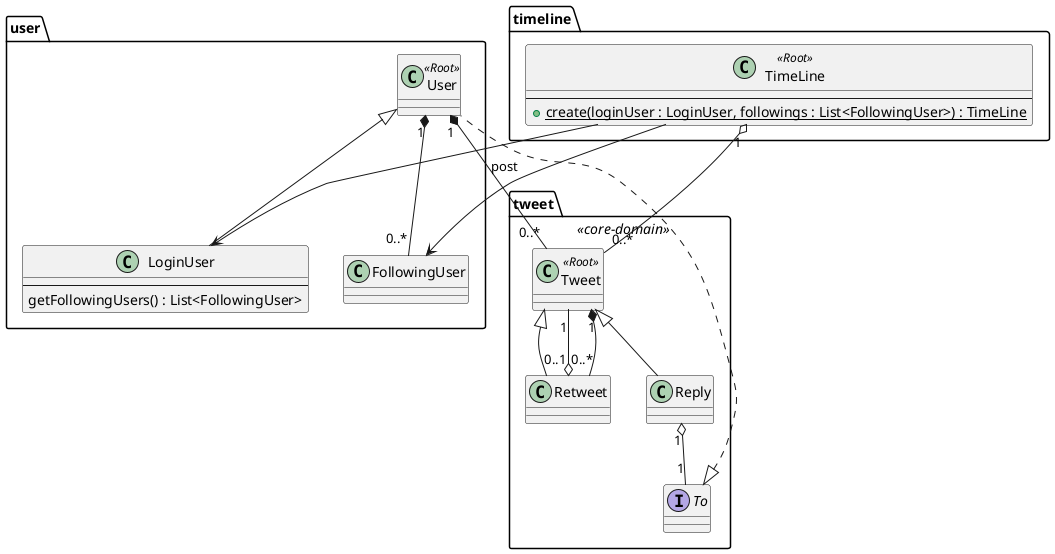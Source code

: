 @startuml

package tweet <<core-domain>> {
    class Tweet  <<Root>>
    class Retweet
    class Reply
    interface To

    Tweet <|-- Retweet
    Tweet <|-- Reply
    Retweet "0..1" o-- "1" Tweet
    Tweet "1" *-- "0..*" Retweet

    Reply "1" o-- "1" To
}



package user {
    class User <<Root>>
    class LoginUser {
        --
        getFollowingUsers() : List<FollowingUser>
    }

    User <|-- LoginUser

    class FollowingUser
    User "1" *-- "0..*" FollowingUser
}

User "1" *-- "0..*" Tweet : post
To <|.. User

package timeline {
    class TimeLine <<Root>> {
        --
        + {static} create(loginUser : LoginUser, followings : List<FollowingUser>) : TimeLine
    }
}

TimeLine "1" o-- "0..*" Tweet
TimeLine --> LoginUser
TimeLine --> FollowingUser




@enduml
